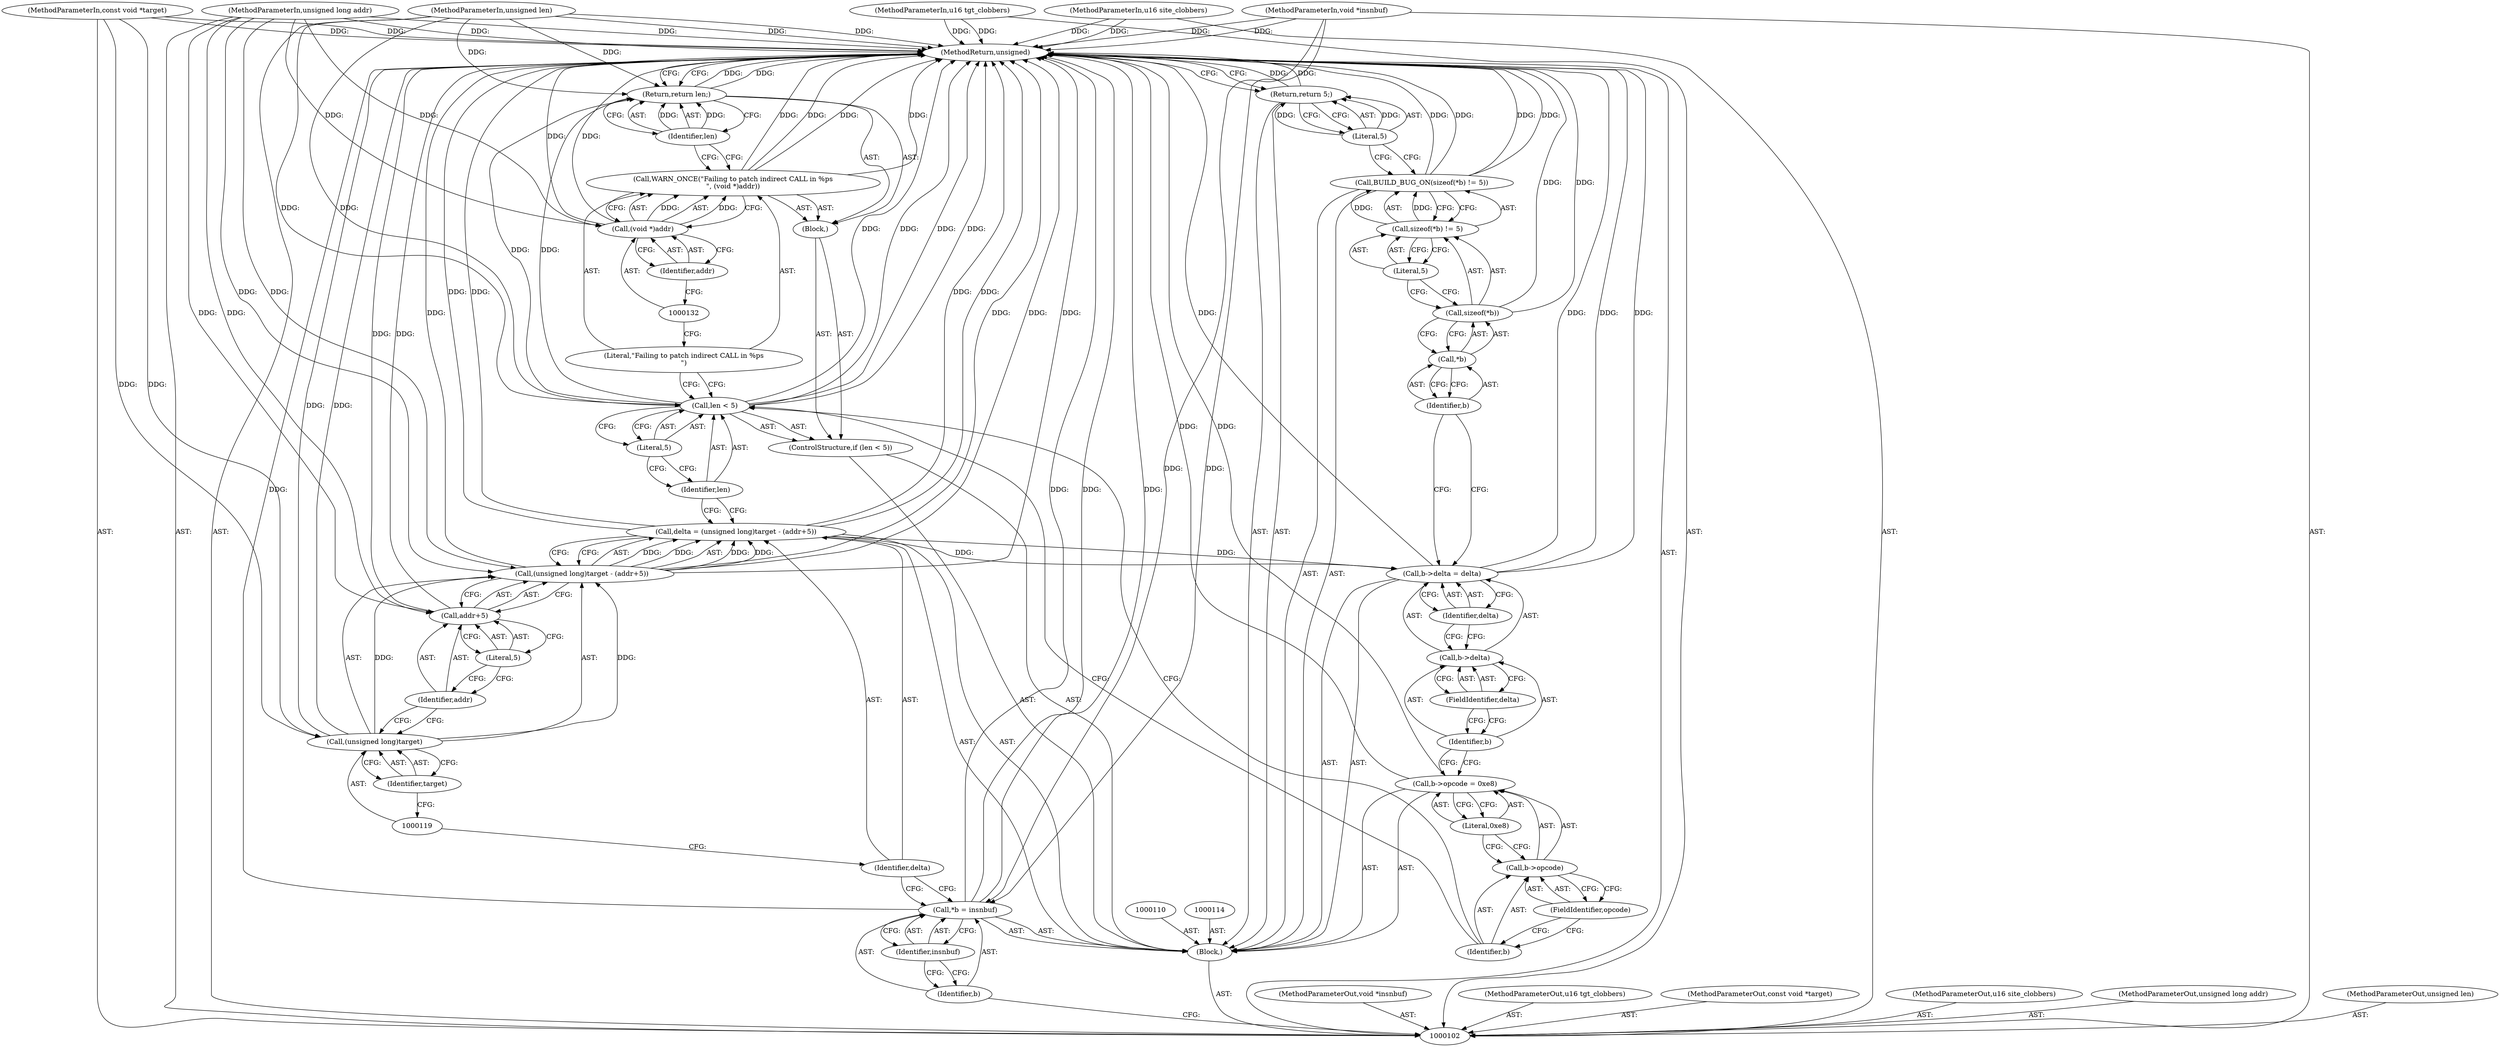 digraph "0_linux_5800dc5c19f34e6e03b5adab1282535cb102fafd" {
"1000154" [label="(MethodReturn,unsigned)"];
"1000103" [label="(MethodParameterIn,void *insnbuf)"];
"1000217" [label="(MethodParameterOut,void *insnbuf)"];
"1000130" [label="(Literal,\"Failing to patch indirect CALL in %ps\n\")"];
"1000129" [label="(Call,WARN_ONCE(\"Failing to patch indirect CALL in %ps\n\", (void *)addr))"];
"1000131" [label="(Call,(void *)addr)"];
"1000133" [label="(Identifier,addr)"];
"1000135" [label="(Identifier,len)"];
"1000134" [label="(Return,return len;)"];
"1000140" [label="(Literal,0xe8)"];
"1000136" [label="(Call,b->opcode = 0xe8)"];
"1000137" [label="(Call,b->opcode)"];
"1000138" [label="(Identifier,b)"];
"1000139" [label="(FieldIdentifier,opcode)"];
"1000145" [label="(Identifier,delta)"];
"1000141" [label="(Call,b->delta = delta)"];
"1000142" [label="(Call,b->delta)"];
"1000143" [label="(Identifier,b)"];
"1000144" [label="(FieldIdentifier,delta)"];
"1000146" [label="(Call,BUILD_BUG_ON(sizeof(*b) != 5))"];
"1000147" [label="(Call,sizeof(*b) != 5)"];
"1000148" [label="(Call,sizeof(*b))"];
"1000149" [label="(Call,*b)"];
"1000150" [label="(Identifier,b)"];
"1000151" [label="(Literal,5)"];
"1000105" [label="(MethodParameterIn,u16 tgt_clobbers)"];
"1000219" [label="(MethodParameterOut,u16 tgt_clobbers)"];
"1000104" [label="(MethodParameterIn,const void *target)"];
"1000218" [label="(MethodParameterOut,const void *target)"];
"1000152" [label="(Return,return 5;)"];
"1000153" [label="(Literal,5)"];
"1000107" [label="(MethodParameterIn,u16 site_clobbers)"];
"1000221" [label="(MethodParameterOut,u16 site_clobbers)"];
"1000106" [label="(MethodParameterIn,unsigned long addr)"];
"1000220" [label="(MethodParameterOut,unsigned long addr)"];
"1000108" [label="(MethodParameterIn,unsigned len)"];
"1000222" [label="(MethodParameterOut,unsigned len)"];
"1000109" [label="(Block,)"];
"1000111" [label="(Call,*b = insnbuf)"];
"1000112" [label="(Identifier,b)"];
"1000113" [label="(Identifier,insnbuf)"];
"1000115" [label="(Call,delta = (unsigned long)target - (addr+5))"];
"1000116" [label="(Identifier,delta)"];
"1000117" [label="(Call,(unsigned long)target - (addr+5))"];
"1000118" [label="(Call,(unsigned long)target)"];
"1000120" [label="(Identifier,target)"];
"1000121" [label="(Call,addr+5)"];
"1000122" [label="(Identifier,addr)"];
"1000123" [label="(Literal,5)"];
"1000124" [label="(ControlStructure,if (len < 5))"];
"1000127" [label="(Literal,5)"];
"1000128" [label="(Block,)"];
"1000125" [label="(Call,len < 5)"];
"1000126" [label="(Identifier,len)"];
"1000154" -> "1000102"  [label="AST: "];
"1000154" -> "1000134"  [label="CFG: "];
"1000154" -> "1000152"  [label="CFG: "];
"1000152" -> "1000154"  [label="DDG: "];
"1000134" -> "1000154"  [label="DDG: "];
"1000115" -> "1000154"  [label="DDG: "];
"1000115" -> "1000154"  [label="DDG: "];
"1000125" -> "1000154"  [label="DDG: "];
"1000125" -> "1000154"  [label="DDG: "];
"1000141" -> "1000154"  [label="DDG: "];
"1000141" -> "1000154"  [label="DDG: "];
"1000108" -> "1000154"  [label="DDG: "];
"1000107" -> "1000154"  [label="DDG: "];
"1000104" -> "1000154"  [label="DDG: "];
"1000105" -> "1000154"  [label="DDG: "];
"1000117" -> "1000154"  [label="DDG: "];
"1000117" -> "1000154"  [label="DDG: "];
"1000146" -> "1000154"  [label="DDG: "];
"1000146" -> "1000154"  [label="DDG: "];
"1000129" -> "1000154"  [label="DDG: "];
"1000129" -> "1000154"  [label="DDG: "];
"1000103" -> "1000154"  [label="DDG: "];
"1000148" -> "1000154"  [label="DDG: "];
"1000131" -> "1000154"  [label="DDG: "];
"1000111" -> "1000154"  [label="DDG: "];
"1000111" -> "1000154"  [label="DDG: "];
"1000118" -> "1000154"  [label="DDG: "];
"1000121" -> "1000154"  [label="DDG: "];
"1000136" -> "1000154"  [label="DDG: "];
"1000106" -> "1000154"  [label="DDG: "];
"1000103" -> "1000102"  [label="AST: "];
"1000103" -> "1000154"  [label="DDG: "];
"1000103" -> "1000111"  [label="DDG: "];
"1000217" -> "1000102"  [label="AST: "];
"1000130" -> "1000129"  [label="AST: "];
"1000130" -> "1000125"  [label="CFG: "];
"1000132" -> "1000130"  [label="CFG: "];
"1000129" -> "1000128"  [label="AST: "];
"1000129" -> "1000131"  [label="CFG: "];
"1000130" -> "1000129"  [label="AST: "];
"1000131" -> "1000129"  [label="AST: "];
"1000135" -> "1000129"  [label="CFG: "];
"1000129" -> "1000154"  [label="DDG: "];
"1000129" -> "1000154"  [label="DDG: "];
"1000131" -> "1000129"  [label="DDG: "];
"1000131" -> "1000129"  [label="AST: "];
"1000131" -> "1000133"  [label="CFG: "];
"1000132" -> "1000131"  [label="AST: "];
"1000133" -> "1000131"  [label="AST: "];
"1000129" -> "1000131"  [label="CFG: "];
"1000131" -> "1000154"  [label="DDG: "];
"1000131" -> "1000129"  [label="DDG: "];
"1000106" -> "1000131"  [label="DDG: "];
"1000133" -> "1000131"  [label="AST: "];
"1000133" -> "1000132"  [label="CFG: "];
"1000131" -> "1000133"  [label="CFG: "];
"1000135" -> "1000134"  [label="AST: "];
"1000135" -> "1000129"  [label="CFG: "];
"1000134" -> "1000135"  [label="CFG: "];
"1000135" -> "1000134"  [label="DDG: "];
"1000134" -> "1000128"  [label="AST: "];
"1000134" -> "1000135"  [label="CFG: "];
"1000135" -> "1000134"  [label="AST: "];
"1000154" -> "1000134"  [label="CFG: "];
"1000134" -> "1000154"  [label="DDG: "];
"1000135" -> "1000134"  [label="DDG: "];
"1000125" -> "1000134"  [label="DDG: "];
"1000108" -> "1000134"  [label="DDG: "];
"1000140" -> "1000136"  [label="AST: "];
"1000140" -> "1000137"  [label="CFG: "];
"1000136" -> "1000140"  [label="CFG: "];
"1000136" -> "1000109"  [label="AST: "];
"1000136" -> "1000140"  [label="CFG: "];
"1000137" -> "1000136"  [label="AST: "];
"1000140" -> "1000136"  [label="AST: "];
"1000143" -> "1000136"  [label="CFG: "];
"1000136" -> "1000154"  [label="DDG: "];
"1000137" -> "1000136"  [label="AST: "];
"1000137" -> "1000139"  [label="CFG: "];
"1000138" -> "1000137"  [label="AST: "];
"1000139" -> "1000137"  [label="AST: "];
"1000140" -> "1000137"  [label="CFG: "];
"1000138" -> "1000137"  [label="AST: "];
"1000138" -> "1000125"  [label="CFG: "];
"1000139" -> "1000138"  [label="CFG: "];
"1000139" -> "1000137"  [label="AST: "];
"1000139" -> "1000138"  [label="CFG: "];
"1000137" -> "1000139"  [label="CFG: "];
"1000145" -> "1000141"  [label="AST: "];
"1000145" -> "1000142"  [label="CFG: "];
"1000141" -> "1000145"  [label="CFG: "];
"1000141" -> "1000109"  [label="AST: "];
"1000141" -> "1000145"  [label="CFG: "];
"1000142" -> "1000141"  [label="AST: "];
"1000145" -> "1000141"  [label="AST: "];
"1000150" -> "1000141"  [label="CFG: "];
"1000141" -> "1000154"  [label="DDG: "];
"1000141" -> "1000154"  [label="DDG: "];
"1000115" -> "1000141"  [label="DDG: "];
"1000142" -> "1000141"  [label="AST: "];
"1000142" -> "1000144"  [label="CFG: "];
"1000143" -> "1000142"  [label="AST: "];
"1000144" -> "1000142"  [label="AST: "];
"1000145" -> "1000142"  [label="CFG: "];
"1000143" -> "1000142"  [label="AST: "];
"1000143" -> "1000136"  [label="CFG: "];
"1000144" -> "1000143"  [label="CFG: "];
"1000144" -> "1000142"  [label="AST: "];
"1000144" -> "1000143"  [label="CFG: "];
"1000142" -> "1000144"  [label="CFG: "];
"1000146" -> "1000109"  [label="AST: "];
"1000146" -> "1000147"  [label="CFG: "];
"1000147" -> "1000146"  [label="AST: "];
"1000153" -> "1000146"  [label="CFG: "];
"1000146" -> "1000154"  [label="DDG: "];
"1000146" -> "1000154"  [label="DDG: "];
"1000147" -> "1000146"  [label="DDG: "];
"1000147" -> "1000146"  [label="AST: "];
"1000147" -> "1000151"  [label="CFG: "];
"1000148" -> "1000147"  [label="AST: "];
"1000151" -> "1000147"  [label="AST: "];
"1000146" -> "1000147"  [label="CFG: "];
"1000147" -> "1000146"  [label="DDG: "];
"1000148" -> "1000147"  [label="AST: "];
"1000148" -> "1000149"  [label="CFG: "];
"1000149" -> "1000148"  [label="AST: "];
"1000151" -> "1000148"  [label="CFG: "];
"1000148" -> "1000154"  [label="DDG: "];
"1000149" -> "1000148"  [label="AST: "];
"1000149" -> "1000150"  [label="CFG: "];
"1000150" -> "1000149"  [label="AST: "];
"1000148" -> "1000149"  [label="CFG: "];
"1000150" -> "1000149"  [label="AST: "];
"1000150" -> "1000141"  [label="CFG: "];
"1000149" -> "1000150"  [label="CFG: "];
"1000151" -> "1000147"  [label="AST: "];
"1000151" -> "1000148"  [label="CFG: "];
"1000147" -> "1000151"  [label="CFG: "];
"1000105" -> "1000102"  [label="AST: "];
"1000105" -> "1000154"  [label="DDG: "];
"1000219" -> "1000102"  [label="AST: "];
"1000104" -> "1000102"  [label="AST: "];
"1000104" -> "1000154"  [label="DDG: "];
"1000104" -> "1000118"  [label="DDG: "];
"1000218" -> "1000102"  [label="AST: "];
"1000152" -> "1000109"  [label="AST: "];
"1000152" -> "1000153"  [label="CFG: "];
"1000153" -> "1000152"  [label="AST: "];
"1000154" -> "1000152"  [label="CFG: "];
"1000152" -> "1000154"  [label="DDG: "];
"1000153" -> "1000152"  [label="DDG: "];
"1000153" -> "1000152"  [label="AST: "];
"1000153" -> "1000146"  [label="CFG: "];
"1000152" -> "1000153"  [label="CFG: "];
"1000153" -> "1000152"  [label="DDG: "];
"1000107" -> "1000102"  [label="AST: "];
"1000107" -> "1000154"  [label="DDG: "];
"1000221" -> "1000102"  [label="AST: "];
"1000106" -> "1000102"  [label="AST: "];
"1000106" -> "1000154"  [label="DDG: "];
"1000106" -> "1000117"  [label="DDG: "];
"1000106" -> "1000121"  [label="DDG: "];
"1000106" -> "1000131"  [label="DDG: "];
"1000220" -> "1000102"  [label="AST: "];
"1000108" -> "1000102"  [label="AST: "];
"1000108" -> "1000154"  [label="DDG: "];
"1000108" -> "1000125"  [label="DDG: "];
"1000108" -> "1000134"  [label="DDG: "];
"1000222" -> "1000102"  [label="AST: "];
"1000109" -> "1000102"  [label="AST: "];
"1000110" -> "1000109"  [label="AST: "];
"1000111" -> "1000109"  [label="AST: "];
"1000114" -> "1000109"  [label="AST: "];
"1000115" -> "1000109"  [label="AST: "];
"1000124" -> "1000109"  [label="AST: "];
"1000136" -> "1000109"  [label="AST: "];
"1000141" -> "1000109"  [label="AST: "];
"1000146" -> "1000109"  [label="AST: "];
"1000152" -> "1000109"  [label="AST: "];
"1000111" -> "1000109"  [label="AST: "];
"1000111" -> "1000113"  [label="CFG: "];
"1000112" -> "1000111"  [label="AST: "];
"1000113" -> "1000111"  [label="AST: "];
"1000116" -> "1000111"  [label="CFG: "];
"1000111" -> "1000154"  [label="DDG: "];
"1000111" -> "1000154"  [label="DDG: "];
"1000103" -> "1000111"  [label="DDG: "];
"1000112" -> "1000111"  [label="AST: "];
"1000112" -> "1000102"  [label="CFG: "];
"1000113" -> "1000112"  [label="CFG: "];
"1000113" -> "1000111"  [label="AST: "];
"1000113" -> "1000112"  [label="CFG: "];
"1000111" -> "1000113"  [label="CFG: "];
"1000115" -> "1000109"  [label="AST: "];
"1000115" -> "1000117"  [label="CFG: "];
"1000116" -> "1000115"  [label="AST: "];
"1000117" -> "1000115"  [label="AST: "];
"1000126" -> "1000115"  [label="CFG: "];
"1000115" -> "1000154"  [label="DDG: "];
"1000115" -> "1000154"  [label="DDG: "];
"1000117" -> "1000115"  [label="DDG: "];
"1000117" -> "1000115"  [label="DDG: "];
"1000115" -> "1000141"  [label="DDG: "];
"1000116" -> "1000115"  [label="AST: "];
"1000116" -> "1000111"  [label="CFG: "];
"1000119" -> "1000116"  [label="CFG: "];
"1000117" -> "1000115"  [label="AST: "];
"1000117" -> "1000121"  [label="CFG: "];
"1000118" -> "1000117"  [label="AST: "];
"1000121" -> "1000117"  [label="AST: "];
"1000115" -> "1000117"  [label="CFG: "];
"1000117" -> "1000154"  [label="DDG: "];
"1000117" -> "1000154"  [label="DDG: "];
"1000117" -> "1000115"  [label="DDG: "];
"1000117" -> "1000115"  [label="DDG: "];
"1000118" -> "1000117"  [label="DDG: "];
"1000106" -> "1000117"  [label="DDG: "];
"1000118" -> "1000117"  [label="AST: "];
"1000118" -> "1000120"  [label="CFG: "];
"1000119" -> "1000118"  [label="AST: "];
"1000120" -> "1000118"  [label="AST: "];
"1000122" -> "1000118"  [label="CFG: "];
"1000118" -> "1000154"  [label="DDG: "];
"1000118" -> "1000117"  [label="DDG: "];
"1000104" -> "1000118"  [label="DDG: "];
"1000120" -> "1000118"  [label="AST: "];
"1000120" -> "1000119"  [label="CFG: "];
"1000118" -> "1000120"  [label="CFG: "];
"1000121" -> "1000117"  [label="AST: "];
"1000121" -> "1000123"  [label="CFG: "];
"1000122" -> "1000121"  [label="AST: "];
"1000123" -> "1000121"  [label="AST: "];
"1000117" -> "1000121"  [label="CFG: "];
"1000121" -> "1000154"  [label="DDG: "];
"1000106" -> "1000121"  [label="DDG: "];
"1000122" -> "1000121"  [label="AST: "];
"1000122" -> "1000118"  [label="CFG: "];
"1000123" -> "1000122"  [label="CFG: "];
"1000123" -> "1000121"  [label="AST: "];
"1000123" -> "1000122"  [label="CFG: "];
"1000121" -> "1000123"  [label="CFG: "];
"1000124" -> "1000109"  [label="AST: "];
"1000125" -> "1000124"  [label="AST: "];
"1000128" -> "1000124"  [label="AST: "];
"1000127" -> "1000125"  [label="AST: "];
"1000127" -> "1000126"  [label="CFG: "];
"1000125" -> "1000127"  [label="CFG: "];
"1000128" -> "1000124"  [label="AST: "];
"1000129" -> "1000128"  [label="AST: "];
"1000134" -> "1000128"  [label="AST: "];
"1000125" -> "1000124"  [label="AST: "];
"1000125" -> "1000127"  [label="CFG: "];
"1000126" -> "1000125"  [label="AST: "];
"1000127" -> "1000125"  [label="AST: "];
"1000130" -> "1000125"  [label="CFG: "];
"1000138" -> "1000125"  [label="CFG: "];
"1000125" -> "1000154"  [label="DDG: "];
"1000125" -> "1000154"  [label="DDG: "];
"1000108" -> "1000125"  [label="DDG: "];
"1000125" -> "1000134"  [label="DDG: "];
"1000126" -> "1000125"  [label="AST: "];
"1000126" -> "1000115"  [label="CFG: "];
"1000127" -> "1000126"  [label="CFG: "];
}
